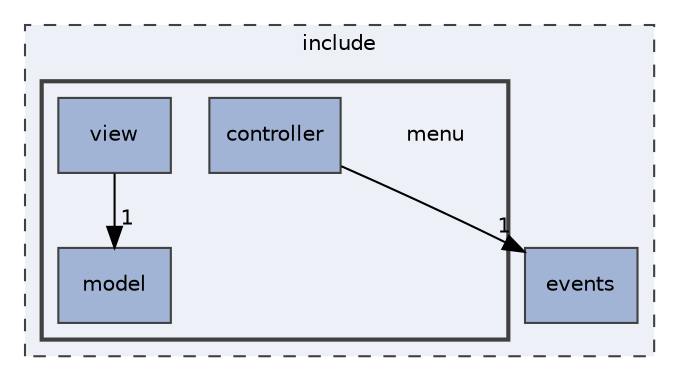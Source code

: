 digraph "include/menu"
{
 // LATEX_PDF_SIZE
  edge [fontname="Helvetica",fontsize="10",labelfontname="Helvetica",labelfontsize="10"];
  node [fontname="Helvetica",fontsize="10",shape=record];
  compound=true
  subgraph clusterdir_d44c64559bbebec7f509842c48db8b23 {
    graph [ bgcolor="#edf0f7", pencolor="grey25", style="filled,dashed,", label="include", fontname="Helvetica", fontsize="10", URL="dir_d44c64559bbebec7f509842c48db8b23.html"]
  dir_c33611b4dec78f96017d2ccf425d656a [shape=box, label="events", style="filled,", fillcolor="#a2b4d6", color="grey25", URL="dir_c33611b4dec78f96017d2ccf425d656a.html"];
  subgraph clusterdir_904d760e9ed1c7161a0da85d5b6cb77a {
    graph [ bgcolor="#edf0f7", pencolor="grey25", style="filled,bold,", label="", fontname="Helvetica", fontsize="10", URL="dir_904d760e9ed1c7161a0da85d5b6cb77a.html"]
    dir_904d760e9ed1c7161a0da85d5b6cb77a [shape=plaintext, label="menu"];
  dir_18195036e52f1df03d1ed2d5b75b3e76 [shape=box, label="controller", style="filled,", fillcolor="#a2b4d6", color="grey25", URL="dir_18195036e52f1df03d1ed2d5b75b3e76.html"];
  dir_47d055846e00de19841800f2deefa191 [shape=box, label="model", style="filled,", fillcolor="#a2b4d6", color="grey25", URL="dir_47d055846e00de19841800f2deefa191.html"];
  dir_8d271e7845d13280a36c20410586e128 [shape=box, label="view", style="filled,", fillcolor="#a2b4d6", color="grey25", URL="dir_8d271e7845d13280a36c20410586e128.html"];
  }
  }
  dir_18195036e52f1df03d1ed2d5b75b3e76->dir_c33611b4dec78f96017d2ccf425d656a [headlabel="1", labeldistance=1.5 headhref="dir_000001_000004.html"];
  dir_8d271e7845d13280a36c20410586e128->dir_47d055846e00de19841800f2deefa191 [headlabel="1", labeldistance=1.5 headhref="dir_000019_000010.html"];
}
